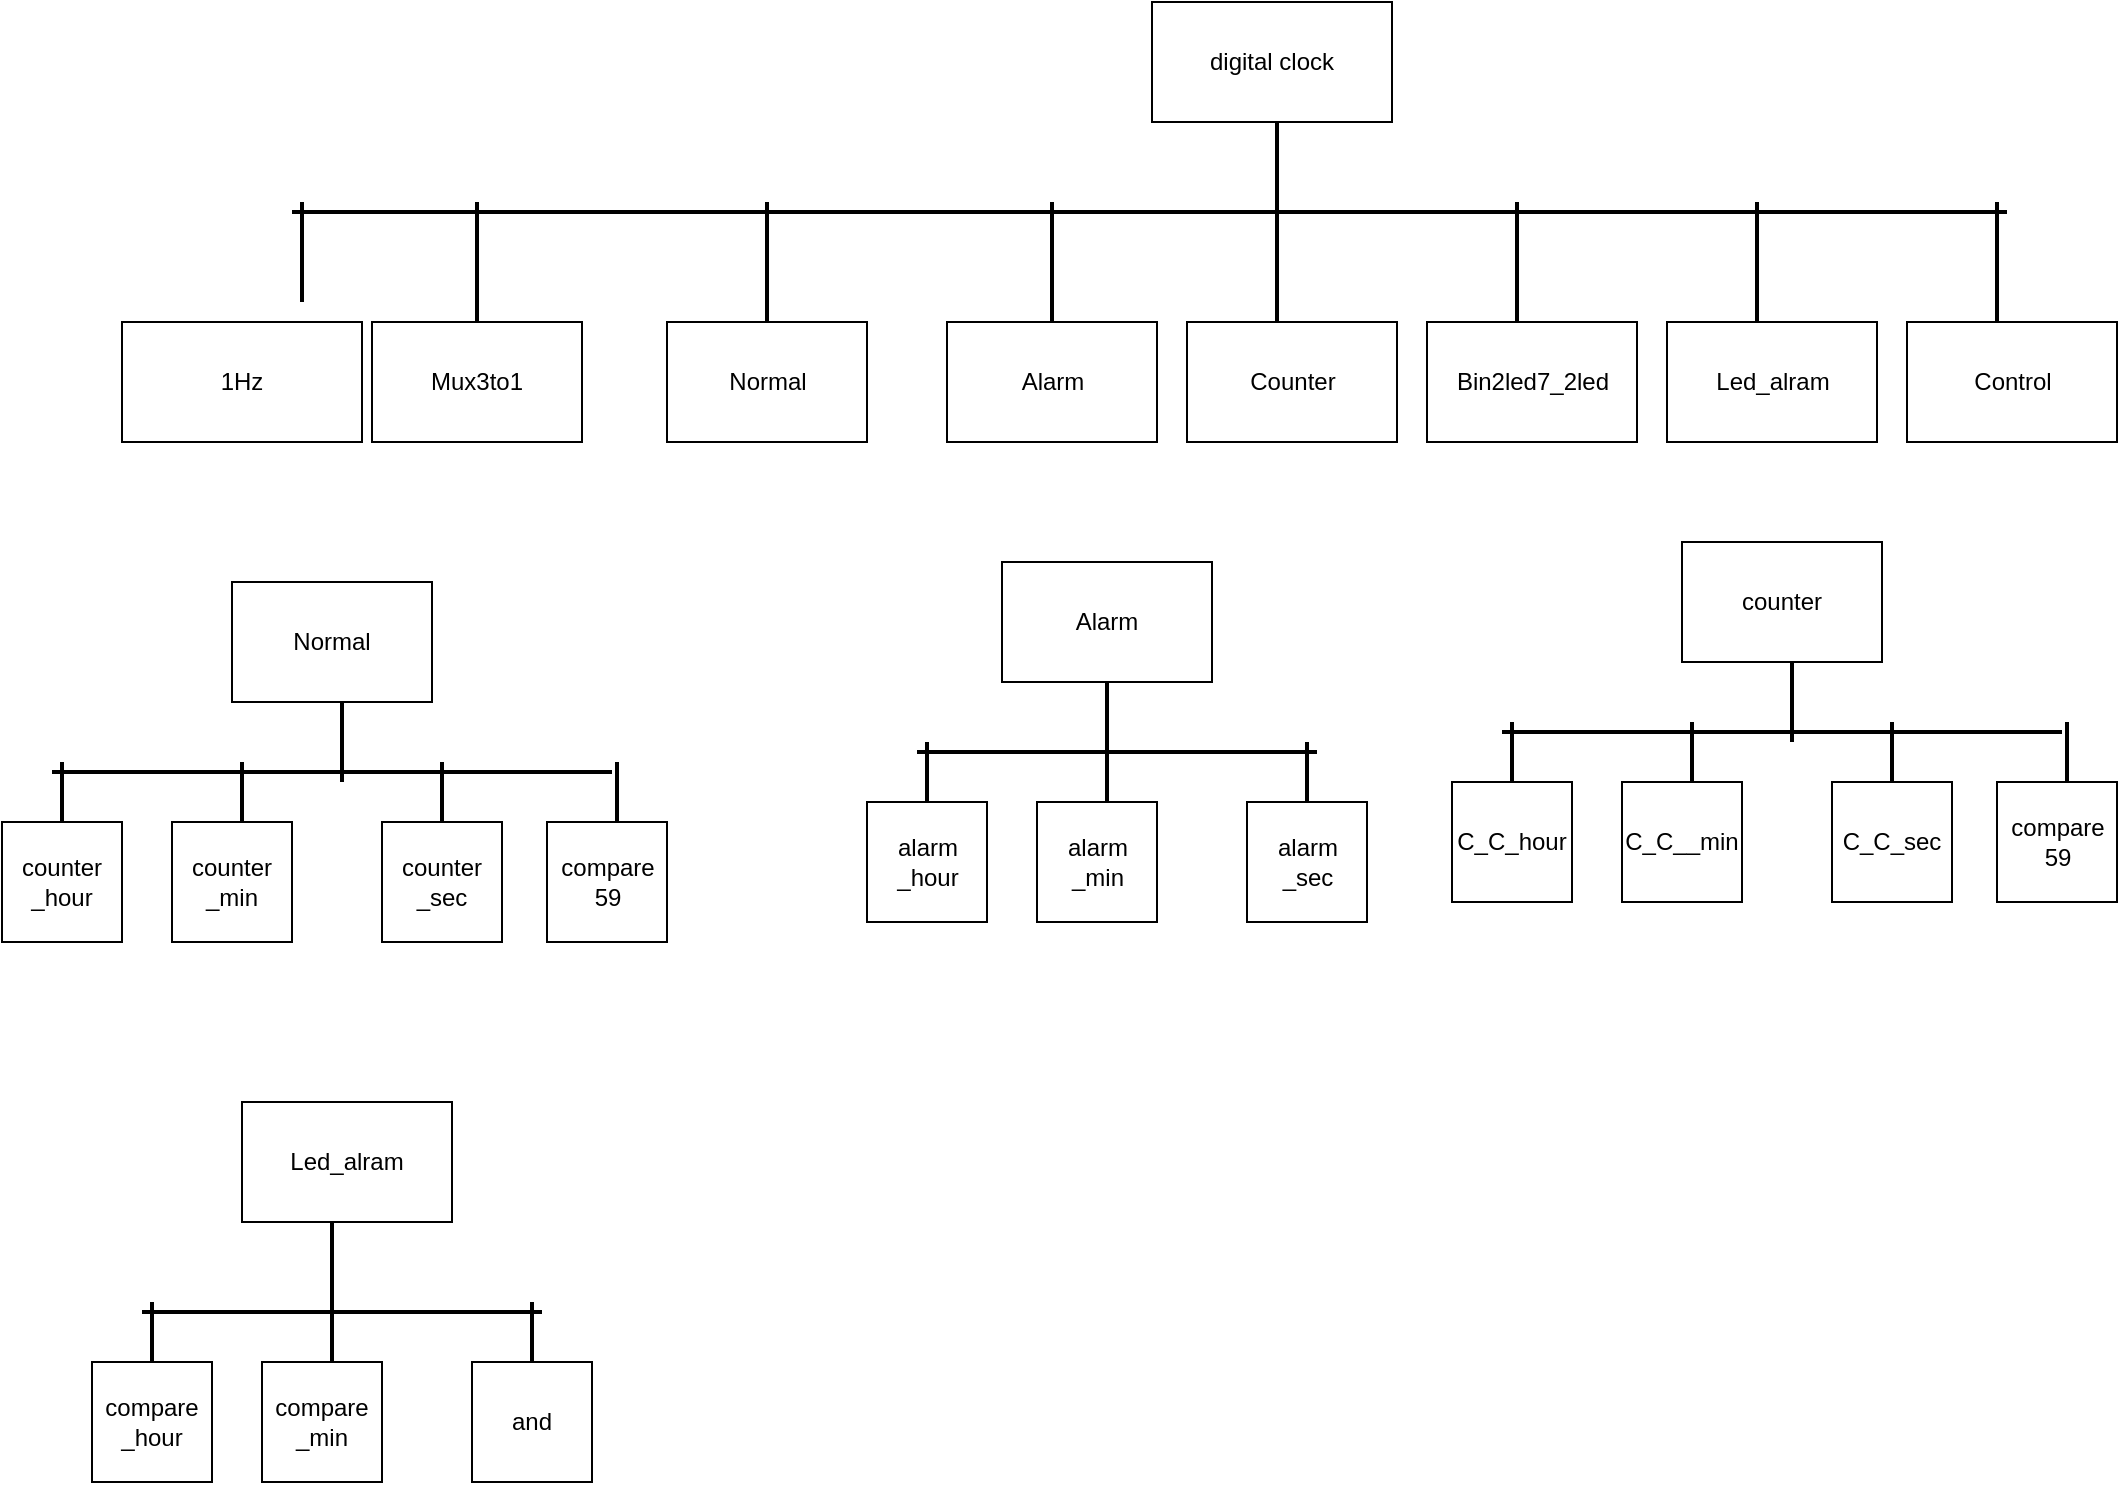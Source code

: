 <mxfile version="24.4.13" type="device">
  <diagram name="Page-1" id="QcDr_w4Hfi113VHiCFeI">
    <mxGraphModel dx="1948" dy="820" grid="1" gridSize="10" guides="1" tooltips="1" connect="1" arrows="1" fold="1" page="1" pageScale="1" pageWidth="850" pageHeight="1100" math="0" shadow="0">
      <root>
        <mxCell id="0" />
        <mxCell id="1" parent="0" />
        <mxCell id="y6BPdd14x8QrWojvpIDE-1" value="digital clock" style="rounded=0;whiteSpace=wrap;html=1;" vertex="1" parent="1">
          <mxGeometry x="290" y="50" width="120" height="60" as="geometry" />
        </mxCell>
        <mxCell id="y6BPdd14x8QrWojvpIDE-3" value="Mux3to1" style="rounded=0;whiteSpace=wrap;html=1;" vertex="1" parent="1">
          <mxGeometry x="-100" y="210" width="105" height="60" as="geometry" />
        </mxCell>
        <mxCell id="y6BPdd14x8QrWojvpIDE-5" value="" style="line;strokeWidth=2;html=1;" vertex="1" parent="1">
          <mxGeometry x="-140" y="150" width="857.5" height="10" as="geometry" />
        </mxCell>
        <mxCell id="y6BPdd14x8QrWojvpIDE-6" value="" style="line;strokeWidth=2;direction=south;html=1;" vertex="1" parent="1">
          <mxGeometry x="-52.5" y="150" width="10" height="60" as="geometry" />
        </mxCell>
        <mxCell id="y6BPdd14x8QrWojvpIDE-8" value="" style="line;strokeWidth=2;direction=south;html=1;" vertex="1" parent="1">
          <mxGeometry x="92.5" y="150" width="10" height="60" as="geometry" />
        </mxCell>
        <mxCell id="y6BPdd14x8QrWojvpIDE-11" value="Normal" style="rounded=0;whiteSpace=wrap;html=1;" vertex="1" parent="1">
          <mxGeometry x="47.5" y="210" width="100" height="60" as="geometry" />
        </mxCell>
        <mxCell id="y6BPdd14x8QrWojvpIDE-15" value="" style="edgeStyle=orthogonalEdgeStyle;rounded=0;orthogonalLoop=1;jettySize=auto;html=1;" edge="1" parent="1" source="y6BPdd14x8QrWojvpIDE-13" target="y6BPdd14x8QrWojvpIDE-14">
          <mxGeometry relative="1" as="geometry" />
        </mxCell>
        <mxCell id="y6BPdd14x8QrWojvpIDE-13" value="Alarm" style="rounded=0;whiteSpace=wrap;html=1;" vertex="1" parent="1">
          <mxGeometry x="187.5" y="210" width="105" height="60" as="geometry" />
        </mxCell>
        <mxCell id="y6BPdd14x8QrWojvpIDE-14" value="" style="line;strokeWidth=2;direction=south;html=1;" vertex="1" parent="1">
          <mxGeometry x="235" y="150" width="10" height="60" as="geometry" />
        </mxCell>
        <mxCell id="y6BPdd14x8QrWojvpIDE-17" value="" style="line;strokeWidth=2;direction=south;html=1;" vertex="1" parent="1">
          <mxGeometry x="347.5" y="110" width="10" height="100" as="geometry" />
        </mxCell>
        <mxCell id="y6BPdd14x8QrWojvpIDE-19" value="Counter" style="rounded=0;whiteSpace=wrap;html=1;" vertex="1" parent="1">
          <mxGeometry x="307.5" y="210" width="105" height="60" as="geometry" />
        </mxCell>
        <mxCell id="y6BPdd14x8QrWojvpIDE-21" value="" style="line;strokeWidth=2;direction=south;html=1;" vertex="1" parent="1">
          <mxGeometry x="467.5" y="150" width="10" height="60" as="geometry" />
        </mxCell>
        <mxCell id="y6BPdd14x8QrWojvpIDE-22" value="Bin2led7_2led" style="rounded=0;whiteSpace=wrap;html=1;" vertex="1" parent="1">
          <mxGeometry x="427.5" y="210" width="105" height="60" as="geometry" />
        </mxCell>
        <mxCell id="y6BPdd14x8QrWojvpIDE-23" value="" style="line;strokeWidth=2;direction=south;html=1;" vertex="1" parent="1">
          <mxGeometry x="587.5" y="150" width="10" height="60" as="geometry" />
        </mxCell>
        <mxCell id="y6BPdd14x8QrWojvpIDE-24" value="Led_alram" style="rounded=0;whiteSpace=wrap;html=1;" vertex="1" parent="1">
          <mxGeometry x="547.5" y="210" width="105" height="60" as="geometry" />
        </mxCell>
        <mxCell id="y6BPdd14x8QrWojvpIDE-25" value="" style="line;strokeWidth=2;direction=south;html=1;" vertex="1" parent="1">
          <mxGeometry x="707.5" y="150" width="10" height="60" as="geometry" />
        </mxCell>
        <mxCell id="y6BPdd14x8QrWojvpIDE-26" value="Control" style="rounded=0;whiteSpace=wrap;html=1;" vertex="1" parent="1">
          <mxGeometry x="667.5" y="210" width="105" height="60" as="geometry" />
        </mxCell>
        <mxCell id="y6BPdd14x8QrWojvpIDE-35" value="counter&lt;div&gt;_hour&lt;/div&gt;" style="whiteSpace=wrap;html=1;aspect=fixed;" vertex="1" parent="1">
          <mxGeometry x="-285" y="460" width="60" height="60" as="geometry" />
        </mxCell>
        <mxCell id="y6BPdd14x8QrWojvpIDE-36" value="counter&lt;div&gt;_min&lt;/div&gt;" style="whiteSpace=wrap;html=1;aspect=fixed;" vertex="1" parent="1">
          <mxGeometry x="-200" y="460" width="60" height="60" as="geometry" />
        </mxCell>
        <mxCell id="y6BPdd14x8QrWojvpIDE-37" value="counter&lt;div&gt;_sec&lt;/div&gt;" style="whiteSpace=wrap;html=1;aspect=fixed;" vertex="1" parent="1">
          <mxGeometry x="-95" y="460" width="60" height="60" as="geometry" />
        </mxCell>
        <mxCell id="y6BPdd14x8QrWojvpIDE-38" value="Normal" style="rounded=0;whiteSpace=wrap;html=1;" vertex="1" parent="1">
          <mxGeometry x="-170" y="340" width="100" height="60" as="geometry" />
        </mxCell>
        <mxCell id="y6BPdd14x8QrWojvpIDE-41" value="" style="line;strokeWidth=2;html=1;" vertex="1" parent="1">
          <mxGeometry x="-260" y="430" width="280" height="10" as="geometry" />
        </mxCell>
        <mxCell id="y6BPdd14x8QrWojvpIDE-42" value="" style="line;strokeWidth=2;direction=south;html=1;" vertex="1" parent="1">
          <mxGeometry x="-120" y="400" width="10" height="40" as="geometry" />
        </mxCell>
        <mxCell id="y6BPdd14x8QrWojvpIDE-43" value="" style="line;strokeWidth=2;direction=south;html=1;" vertex="1" parent="1">
          <mxGeometry x="-260" y="430" width="10" height="30" as="geometry" />
        </mxCell>
        <mxCell id="y6BPdd14x8QrWojvpIDE-44" value="" style="line;strokeWidth=2;direction=south;html=1;" vertex="1" parent="1">
          <mxGeometry x="-170" y="430" width="10" height="30" as="geometry" />
        </mxCell>
        <mxCell id="y6BPdd14x8QrWojvpIDE-45" value="" style="line;strokeWidth=2;direction=south;html=1;" vertex="1" parent="1">
          <mxGeometry x="-70" y="430" width="10" height="30" as="geometry" />
        </mxCell>
        <mxCell id="y6BPdd14x8QrWojvpIDE-46" value="Alarm" style="rounded=0;whiteSpace=wrap;html=1;" vertex="1" parent="1">
          <mxGeometry x="215" y="330" width="105" height="60" as="geometry" />
        </mxCell>
        <mxCell id="y6BPdd14x8QrWojvpIDE-47" value="alarm&lt;div&gt;_hour&lt;/div&gt;" style="whiteSpace=wrap;html=1;aspect=fixed;" vertex="1" parent="1">
          <mxGeometry x="147.5" y="450" width="60" height="60" as="geometry" />
        </mxCell>
        <mxCell id="y6BPdd14x8QrWojvpIDE-48" value="&lt;div&gt;alarm&lt;/div&gt;&lt;div&gt;_min&lt;/div&gt;" style="whiteSpace=wrap;html=1;aspect=fixed;" vertex="1" parent="1">
          <mxGeometry x="232.5" y="450" width="60" height="60" as="geometry" />
        </mxCell>
        <mxCell id="y6BPdd14x8QrWojvpIDE-49" value="&lt;div&gt;alarm&lt;/div&gt;&lt;div&gt;_sec&lt;/div&gt;" style="whiteSpace=wrap;html=1;aspect=fixed;" vertex="1" parent="1">
          <mxGeometry x="337.5" y="450" width="60" height="60" as="geometry" />
        </mxCell>
        <mxCell id="y6BPdd14x8QrWojvpIDE-50" value="" style="line;strokeWidth=2;html=1;" vertex="1" parent="1">
          <mxGeometry x="172.5" y="420" width="200" height="10" as="geometry" />
        </mxCell>
        <mxCell id="y6BPdd14x8QrWojvpIDE-51" value="" style="line;strokeWidth=2;direction=south;html=1;" vertex="1" parent="1">
          <mxGeometry x="262.5" y="390" width="10" height="40" as="geometry" />
        </mxCell>
        <mxCell id="y6BPdd14x8QrWojvpIDE-52" value="" style="line;strokeWidth=2;direction=south;html=1;" vertex="1" parent="1">
          <mxGeometry x="172.5" y="420" width="10" height="30" as="geometry" />
        </mxCell>
        <mxCell id="y6BPdd14x8QrWojvpIDE-53" value="" style="line;strokeWidth=2;direction=south;html=1;" vertex="1" parent="1">
          <mxGeometry x="262.5" y="420" width="10" height="30" as="geometry" />
        </mxCell>
        <mxCell id="y6BPdd14x8QrWojvpIDE-54" value="" style="line;strokeWidth=2;direction=south;html=1;" vertex="1" parent="1">
          <mxGeometry x="362.5" y="420" width="10" height="30" as="geometry" />
        </mxCell>
        <mxCell id="y6BPdd14x8QrWojvpIDE-55" value="compare&lt;div&gt;59&lt;/div&gt;" style="whiteSpace=wrap;html=1;aspect=fixed;" vertex="1" parent="1">
          <mxGeometry x="-12.5" y="460" width="60" height="60" as="geometry" />
        </mxCell>
        <mxCell id="y6BPdd14x8QrWojvpIDE-56" value="" style="line;strokeWidth=2;direction=south;html=1;" vertex="1" parent="1">
          <mxGeometry x="17.5" y="430" width="10" height="30" as="geometry" />
        </mxCell>
        <mxCell id="y6BPdd14x8QrWojvpIDE-58" value="&lt;div&gt;C_C_hour&lt;/div&gt;" style="whiteSpace=wrap;html=1;aspect=fixed;" vertex="1" parent="1">
          <mxGeometry x="440" y="440" width="60" height="60" as="geometry" />
        </mxCell>
        <mxCell id="y6BPdd14x8QrWojvpIDE-59" value="&lt;div&gt;C_C__min&lt;/div&gt;" style="whiteSpace=wrap;html=1;aspect=fixed;" vertex="1" parent="1">
          <mxGeometry x="525" y="440" width="60" height="60" as="geometry" />
        </mxCell>
        <mxCell id="y6BPdd14x8QrWojvpIDE-60" value="&lt;div&gt;C_C_sec&lt;/div&gt;" style="whiteSpace=wrap;html=1;aspect=fixed;" vertex="1" parent="1">
          <mxGeometry x="630" y="440" width="60" height="60" as="geometry" />
        </mxCell>
        <mxCell id="y6BPdd14x8QrWojvpIDE-61" value="counter" style="rounded=0;whiteSpace=wrap;html=1;" vertex="1" parent="1">
          <mxGeometry x="555" y="320" width="100" height="60" as="geometry" />
        </mxCell>
        <mxCell id="y6BPdd14x8QrWojvpIDE-62" value="" style="line;strokeWidth=2;html=1;" vertex="1" parent="1">
          <mxGeometry x="465" y="410" width="280" height="10" as="geometry" />
        </mxCell>
        <mxCell id="y6BPdd14x8QrWojvpIDE-63" value="" style="line;strokeWidth=2;direction=south;html=1;" vertex="1" parent="1">
          <mxGeometry x="605" y="380" width="10" height="40" as="geometry" />
        </mxCell>
        <mxCell id="y6BPdd14x8QrWojvpIDE-64" value="" style="line;strokeWidth=2;direction=south;html=1;" vertex="1" parent="1">
          <mxGeometry x="465" y="410" width="10" height="30" as="geometry" />
        </mxCell>
        <mxCell id="y6BPdd14x8QrWojvpIDE-65" value="" style="line;strokeWidth=2;direction=south;html=1;" vertex="1" parent="1">
          <mxGeometry x="555" y="410" width="10" height="30" as="geometry" />
        </mxCell>
        <mxCell id="y6BPdd14x8QrWojvpIDE-66" value="" style="line;strokeWidth=2;direction=south;html=1;" vertex="1" parent="1">
          <mxGeometry x="655" y="410" width="10" height="30" as="geometry" />
        </mxCell>
        <mxCell id="y6BPdd14x8QrWojvpIDE-67" value="compare&lt;div&gt;59&lt;/div&gt;" style="whiteSpace=wrap;html=1;aspect=fixed;" vertex="1" parent="1">
          <mxGeometry x="712.5" y="440" width="60" height="60" as="geometry" />
        </mxCell>
        <mxCell id="y6BPdd14x8QrWojvpIDE-68" value="" style="line;strokeWidth=2;direction=south;html=1;" vertex="1" parent="1">
          <mxGeometry x="742.5" y="410" width="10" height="30" as="geometry" />
        </mxCell>
        <mxCell id="y6BPdd14x8QrWojvpIDE-69" value="Led_alram" style="rounded=0;whiteSpace=wrap;html=1;" vertex="1" parent="1">
          <mxGeometry x="-165" y="600" width="105" height="60" as="geometry" />
        </mxCell>
        <mxCell id="y6BPdd14x8QrWojvpIDE-70" value="" style="line;strokeWidth=2;html=1;" vertex="1" parent="1">
          <mxGeometry x="-215" y="700" width="200" height="10" as="geometry" />
        </mxCell>
        <mxCell id="y6BPdd14x8QrWojvpIDE-71" value="" style="line;strokeWidth=2;direction=south;html=1;" vertex="1" parent="1">
          <mxGeometry x="-125" y="660" width="10" height="40" as="geometry" />
        </mxCell>
        <mxCell id="y6BPdd14x8QrWojvpIDE-73" value="&lt;div&gt;compare&lt;/div&gt;&lt;div&gt;_hour&lt;/div&gt;" style="whiteSpace=wrap;html=1;aspect=fixed;" vertex="1" parent="1">
          <mxGeometry x="-240" y="730" width="60" height="60" as="geometry" />
        </mxCell>
        <mxCell id="y6BPdd14x8QrWojvpIDE-74" value="compare&lt;div&gt;&lt;span style=&quot;background-color: initial;&quot;&gt;_min&lt;/span&gt;&lt;br&gt;&lt;/div&gt;" style="whiteSpace=wrap;html=1;aspect=fixed;" vertex="1" parent="1">
          <mxGeometry x="-155" y="730" width="60" height="60" as="geometry" />
        </mxCell>
        <mxCell id="y6BPdd14x8QrWojvpIDE-75" value="and" style="whiteSpace=wrap;html=1;aspect=fixed;" vertex="1" parent="1">
          <mxGeometry x="-50" y="730" width="60" height="60" as="geometry" />
        </mxCell>
        <mxCell id="y6BPdd14x8QrWojvpIDE-77" value="" style="line;strokeWidth=2;direction=south;html=1;" vertex="1" parent="1">
          <mxGeometry x="-215" y="700" width="10" height="30" as="geometry" />
        </mxCell>
        <mxCell id="y6BPdd14x8QrWojvpIDE-78" value="" style="line;strokeWidth=2;direction=south;html=1;" vertex="1" parent="1">
          <mxGeometry x="-125" y="700" width="10" height="30" as="geometry" />
        </mxCell>
        <mxCell id="y6BPdd14x8QrWojvpIDE-79" value="" style="line;strokeWidth=2;direction=south;html=1;" vertex="1" parent="1">
          <mxGeometry x="-25" y="700" width="10" height="30" as="geometry" />
        </mxCell>
        <mxCell id="y6BPdd14x8QrWojvpIDE-80" value="" style="line;strokeWidth=2;direction=south;html=1;" vertex="1" parent="1">
          <mxGeometry x="-140" y="150" width="10" height="50" as="geometry" />
        </mxCell>
        <mxCell id="y6BPdd14x8QrWojvpIDE-82" value="1Hz" style="rounded=0;whiteSpace=wrap;html=1;" vertex="1" parent="1">
          <mxGeometry x="-225" y="210" width="120" height="60" as="geometry" />
        </mxCell>
      </root>
    </mxGraphModel>
  </diagram>
</mxfile>
